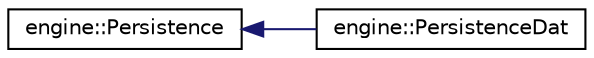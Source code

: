 digraph "Graphical Class Hierarchy"
{
  edge [fontname="Helvetica",fontsize="10",labelfontname="Helvetica",labelfontsize="10"];
  node [fontname="Helvetica",fontsize="10",shape=record];
  rankdir="LR";
  Node1 [label="engine::Persistence",height=0.2,width=0.4,color="black", fillcolor="white", style="filled",URL="$classengine_1_1_persistence.html"];
  Node1 -> Node2 [dir="back",color="midnightblue",fontsize="10",style="solid",fontname="Helvetica"];
  Node2 [label="engine::PersistenceDat",height=0.2,width=0.4,color="black", fillcolor="white", style="filled",URL="$classengine_1_1_persistence_dat.html",tooltip="A Persistence data class. "];
}
